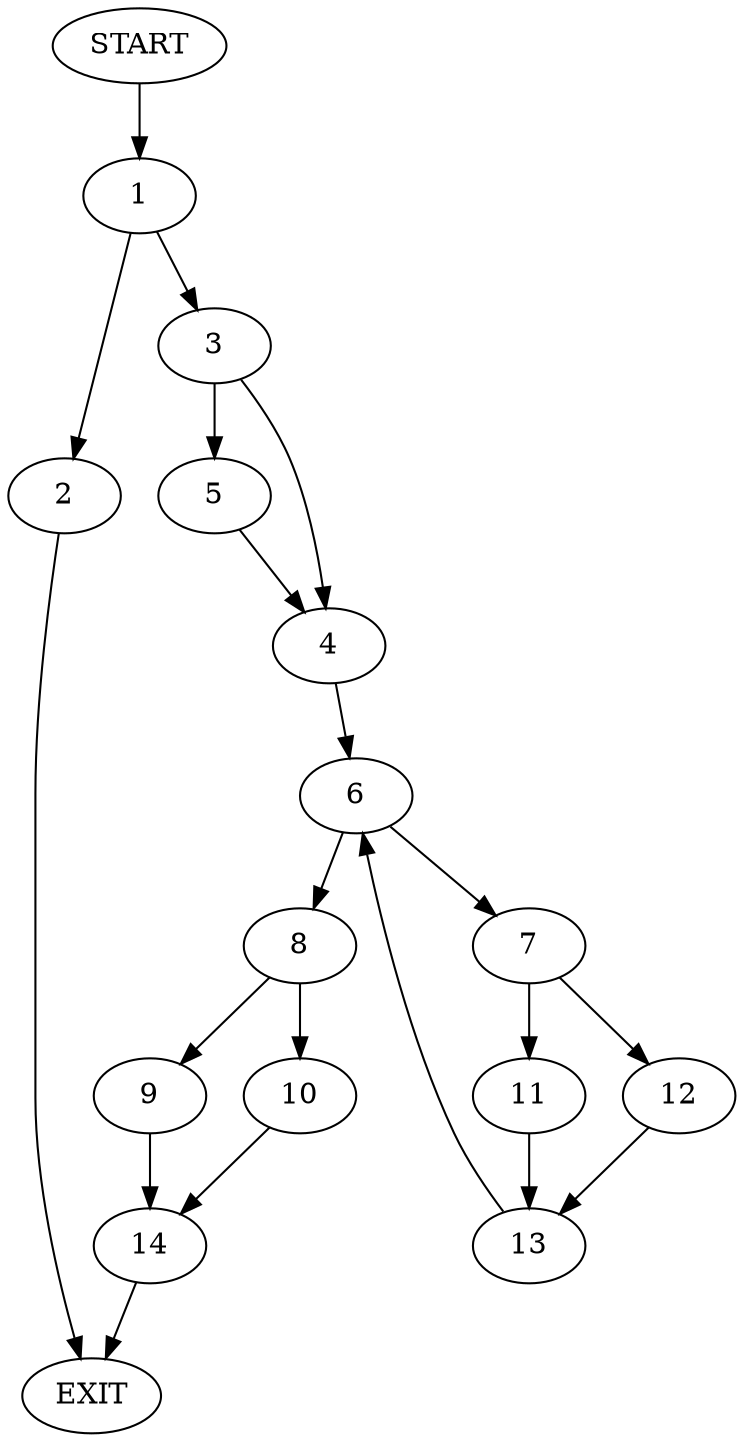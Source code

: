 digraph {
0 [label="START"]
15 [label="EXIT"]
0 -> 1
1 -> 2
1 -> 3
3 -> 4
3 -> 5
2 -> 15
5 -> 4
4 -> 6
6 -> 7
6 -> 8
8 -> 9
8 -> 10
7 -> 11
7 -> 12
12 -> 13
11 -> 13
13 -> 6
10 -> 14
9 -> 14
14 -> 15
}
